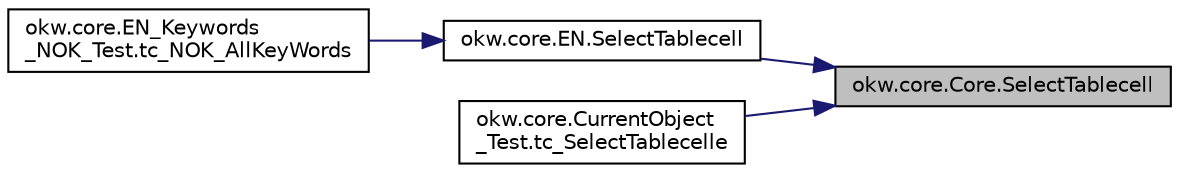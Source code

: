 digraph "okw.core.Core.SelectTablecell"
{
 // INTERACTIVE_SVG=YES
 // LATEX_PDF_SIZE
  edge [fontname="Helvetica",fontsize="10",labelfontname="Helvetica",labelfontsize="10"];
  node [fontname="Helvetica",fontsize="10",shape=record];
  rankdir="RL";
  Node1374 [label="okw.core.Core.SelectTablecell",height=0.2,width=0.4,color="black", fillcolor="grey75", style="filled", fontcolor="black",tooltip="Wählt die gegebene Tabellenzelle aus."];
  Node1374 -> Node1375 [dir="back",color="midnightblue",fontsize="10",style="solid",fontname="Helvetica"];
  Node1375 [label="okw.core.EN.SelectTablecell",height=0.2,width=0.4,color="black", fillcolor="white", style="filled",URL="$classokw_1_1core_1_1_e_n.html#a1a629d61992d84ccfaa275e7fa9db64d",tooltip="Wählt die gegebene Tabellenzelle aus."];
  Node1375 -> Node1376 [dir="back",color="midnightblue",fontsize="10",style="solid",fontname="Helvetica"];
  Node1376 [label="okw.core.EN_Keywords\l_NOK_Test.tc_NOK_AllKeyWords",height=0.2,width=0.4,color="black", fillcolor="white", style="filled",URL="$classokw_1_1core_1_1_e_n___keywords___n_o_k___test.html#a81a960a2341dfb0e27da7871291c84dc",tooltip="Prüft methoden aufruf für einen einfachen Click."];
  Node1374 -> Node1377 [dir="back",color="midnightblue",fontsize="10",style="solid",fontname="Helvetica"];
  Node1377 [label="okw.core.CurrentObject\l_Test.tc_SelectTablecelle",height=0.2,width=0.4,color="black", fillcolor="white", style="filled",URL="$classokw_1_1core_1_1_current_object___test.html#a51c300e8232a0eeb42eb5731f004f357",tooltip="Testziel: Prüft den Aufruf der Methode SelectTablecell( FN, COL, ROW ) im ChildObject."];
}
